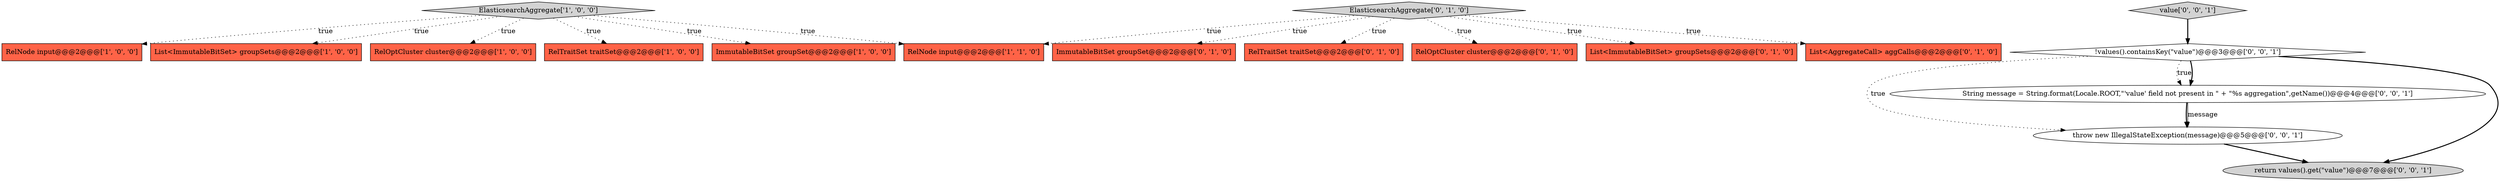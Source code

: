 digraph {
4 [style = filled, label = "List<ImmutableBitSet> groupSets@@@2@@@['1', '0', '0']", fillcolor = tomato, shape = box image = "AAA0AAABBB1BBB"];
1 [style = filled, label = "RelOptCluster cluster@@@2@@@['1', '0', '0']", fillcolor = tomato, shape = box image = "AAA0AAABBB1BBB"];
12 [style = filled, label = "ImmutableBitSet groupSet@@@2@@@['0', '1', '0']", fillcolor = tomato, shape = box image = "AAA0AAABBB2BBB"];
6 [style = filled, label = "ElasticsearchAggregate['1', '0', '0']", fillcolor = lightgray, shape = diamond image = "AAA0AAABBB1BBB"];
14 [style = filled, label = "throw new IllegalStateException(message)@@@5@@@['0', '0', '1']", fillcolor = white, shape = ellipse image = "AAA0AAABBB3BBB"];
17 [style = filled, label = "!values().containsKey(\"value\")@@@3@@@['0', '0', '1']", fillcolor = white, shape = diamond image = "AAA0AAABBB3BBB"];
7 [style = filled, label = "RelTraitSet traitSet@@@2@@@['0', '1', '0']", fillcolor = tomato, shape = box image = "AAA0AAABBB2BBB"];
10 [style = filled, label = "RelOptCluster cluster@@@2@@@['0', '1', '0']", fillcolor = tomato, shape = box image = "AAA0AAABBB2BBB"];
0 [style = filled, label = "RelNode input@@@2@@@['1', '0', '0']", fillcolor = tomato, shape = box image = "AAA0AAABBB1BBB"];
8 [style = filled, label = "List<ImmutableBitSet> groupSets@@@2@@@['0', '1', '0']", fillcolor = tomato, shape = box image = "AAA0AAABBB2BBB"];
5 [style = filled, label = "RelNode input@@@2@@@['1', '1', '0']", fillcolor = tomato, shape = box image = "AAA0AAABBB1BBB"];
16 [style = filled, label = "value['0', '0', '1']", fillcolor = lightgray, shape = diamond image = "AAA0AAABBB3BBB"];
15 [style = filled, label = "String message = String.format(Locale.ROOT,\"'value' field not present in \" + \"%s aggregation\",getName())@@@4@@@['0', '0', '1']", fillcolor = white, shape = ellipse image = "AAA0AAABBB3BBB"];
11 [style = filled, label = "List<AggregateCall> aggCalls@@@2@@@['0', '1', '0']", fillcolor = tomato, shape = box image = "AAA0AAABBB2BBB"];
9 [style = filled, label = "ElasticsearchAggregate['0', '1', '0']", fillcolor = lightgray, shape = diamond image = "AAA0AAABBB2BBB"];
2 [style = filled, label = "RelTraitSet traitSet@@@2@@@['1', '0', '0']", fillcolor = tomato, shape = box image = "AAA0AAABBB1BBB"];
13 [style = filled, label = "return values().get(\"value\")@@@7@@@['0', '0', '1']", fillcolor = lightgray, shape = ellipse image = "AAA0AAABBB3BBB"];
3 [style = filled, label = "ImmutableBitSet groupSet@@@2@@@['1', '0', '0']", fillcolor = tomato, shape = box image = "AAA0AAABBB1BBB"];
9->11 [style = dotted, label="true"];
6->5 [style = dotted, label="true"];
6->4 [style = dotted, label="true"];
17->15 [style = dotted, label="true"];
14->13 [style = bold, label=""];
16->17 [style = bold, label=""];
6->1 [style = dotted, label="true"];
9->8 [style = dotted, label="true"];
6->2 [style = dotted, label="true"];
9->12 [style = dotted, label="true"];
17->14 [style = dotted, label="true"];
17->15 [style = bold, label=""];
15->14 [style = bold, label=""];
17->13 [style = bold, label=""];
9->5 [style = dotted, label="true"];
9->10 [style = dotted, label="true"];
6->3 [style = dotted, label="true"];
15->14 [style = solid, label="message"];
9->7 [style = dotted, label="true"];
6->0 [style = dotted, label="true"];
}
